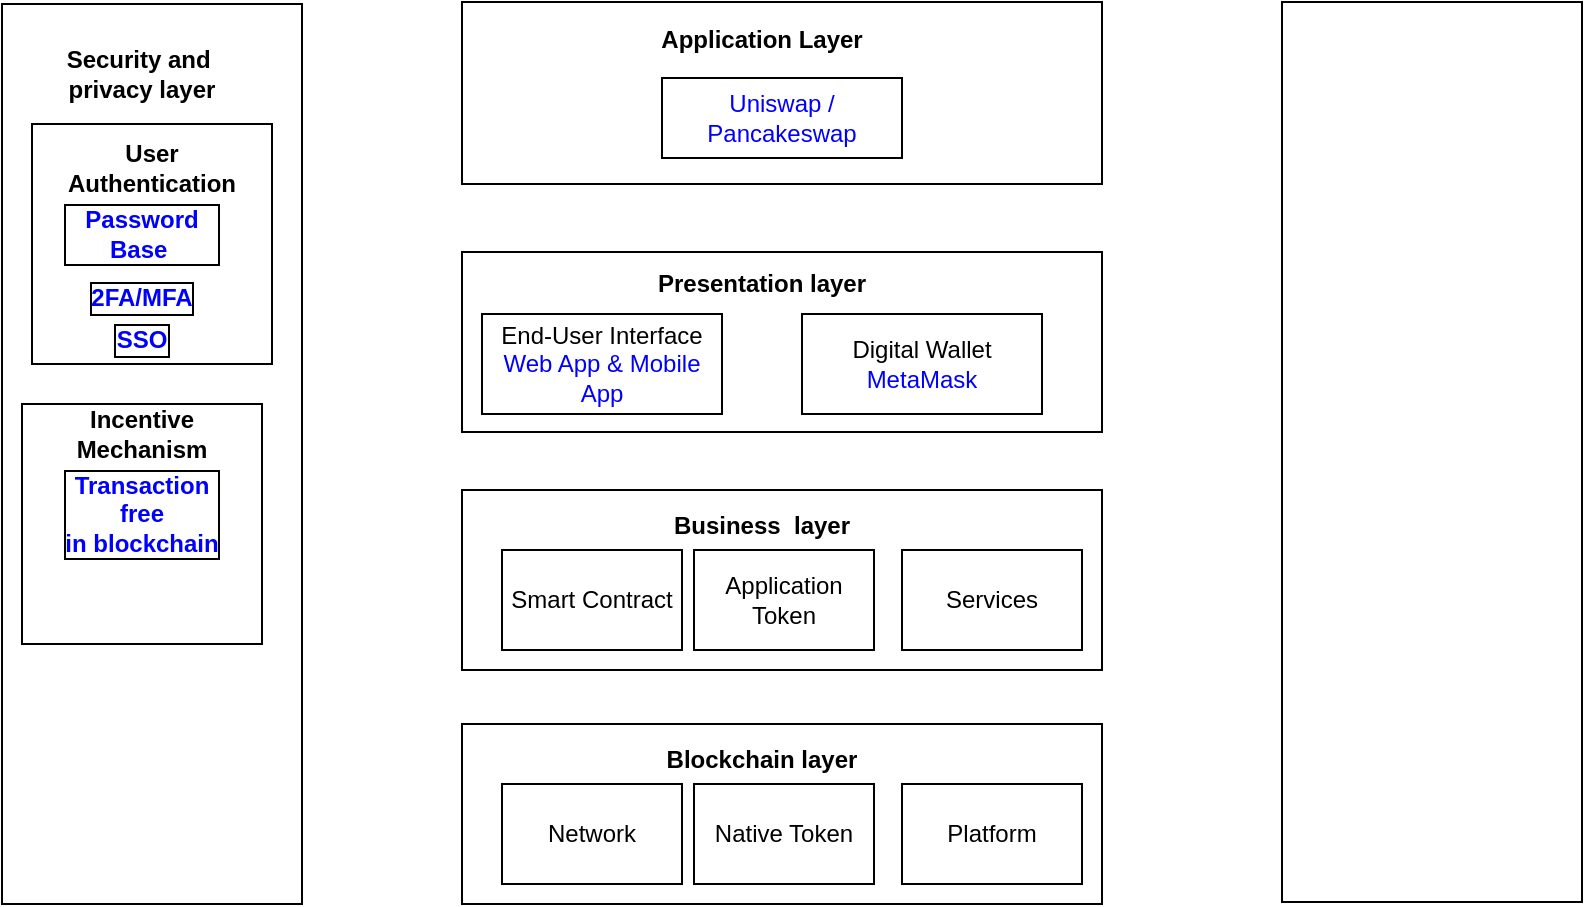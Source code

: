 <mxfile version="23.1.2" type="github">
  <diagram name="Page-1" id="90a13364-a465-7bf4-72fc-28e22215d7a0">
    <mxGraphModel dx="880" dy="426" grid="1" gridSize="10" guides="1" tooltips="1" connect="1" arrows="1" fold="1" page="1" pageScale="1.5" pageWidth="1169" pageHeight="826" background="none" math="0" shadow="0">
      <root>
        <mxCell id="0" style=";html=1;" />
        <mxCell id="1" style=";html=1;" parent="0" />
        <mxCell id="DpLEGKwURlioBoFhBfSs-2" value="" style="rounded=0;whiteSpace=wrap;html=1;" vertex="1" parent="1">
          <mxGeometry x="690" y="150" width="150" height="450" as="geometry" />
        </mxCell>
        <mxCell id="DpLEGKwURlioBoFhBfSs-3" value="&lt;div&gt;Security and&amp;nbsp;&lt;/div&gt;&lt;div&gt;privacy layer&lt;/div&gt;" style="text;html=1;strokeColor=none;fillColor=none;align=center;verticalAlign=middle;whiteSpace=wrap;rounded=0;fontStyle=1" vertex="1" parent="1">
          <mxGeometry x="710" y="160" width="100" height="50" as="geometry" />
        </mxCell>
        <mxCell id="DpLEGKwURlioBoFhBfSs-4" value="" style="rounded=0;whiteSpace=wrap;html=1;" vertex="1" parent="1">
          <mxGeometry x="705" y="210" width="120" height="120" as="geometry" />
        </mxCell>
        <mxCell id="DpLEGKwURlioBoFhBfSs-5" value="User Authentication" style="text;html=1;strokeColor=none;fillColor=none;align=center;verticalAlign=middle;whiteSpace=wrap;rounded=0;fontStyle=1" vertex="1" parent="1">
          <mxGeometry x="710" y="217" width="110" height="30" as="geometry" />
        </mxCell>
        <mxCell id="DpLEGKwURlioBoFhBfSs-6" value="&lt;font color=&quot;#0000ff&quot;&gt;Password Base&amp;nbsp;&lt;/font&gt;" style="text;html=1;strokeColor=none;fillColor=none;align=center;verticalAlign=middle;whiteSpace=wrap;rounded=0;fontStyle=1;fontColor=default;labelBackgroundColor=none;labelBorderColor=default;" vertex="1" parent="1">
          <mxGeometry x="720" y="250" width="80" height="30" as="geometry" />
        </mxCell>
        <mxCell id="DpLEGKwURlioBoFhBfSs-7" value="&lt;font color=&quot;#0000ff&quot;&gt;2FA/MFA&lt;/font&gt;" style="text;html=1;strokeColor=none;fillColor=none;align=center;verticalAlign=middle;whiteSpace=wrap;rounded=0;fontStyle=1;fontColor=default;labelBackgroundColor=none;labelBorderColor=default;" vertex="1" parent="1">
          <mxGeometry x="720" y="282" width="80" height="30" as="geometry" />
        </mxCell>
        <mxCell id="DpLEGKwURlioBoFhBfSs-9" value="&lt;font color=&quot;#0000ff&quot;&gt;SSO&lt;/font&gt;" style="text;html=1;strokeColor=none;fillColor=none;align=center;verticalAlign=middle;whiteSpace=wrap;rounded=0;fontStyle=1;fontColor=default;labelBackgroundColor=none;labelBorderColor=default;" vertex="1" parent="1">
          <mxGeometry x="720" y="303" width="80" height="30" as="geometry" />
        </mxCell>
        <mxCell id="DpLEGKwURlioBoFhBfSs-10" value="" style="rounded=0;whiteSpace=wrap;html=1;" vertex="1" parent="1">
          <mxGeometry x="700" y="350" width="120" height="120" as="geometry" />
        </mxCell>
        <mxCell id="DpLEGKwURlioBoFhBfSs-11" value="Incentive Mechanism" style="text;html=1;strokeColor=none;fillColor=none;align=center;verticalAlign=middle;whiteSpace=wrap;rounded=0;fontStyle=1" vertex="1" parent="1">
          <mxGeometry x="705" y="350" width="110" height="30" as="geometry" />
        </mxCell>
        <mxCell id="DpLEGKwURlioBoFhBfSs-12" value="&lt;font color=&quot;#0000ff&quot;&gt;Transaction free in&amp;nbsp;blockchain&lt;/font&gt;" style="text;html=1;strokeColor=none;fillColor=none;align=center;verticalAlign=middle;whiteSpace=wrap;rounded=0;fontStyle=1;fontColor=default;labelBackgroundColor=none;labelBorderColor=default;" vertex="1" parent="1">
          <mxGeometry x="720" y="390" width="80" height="30" as="geometry" />
        </mxCell>
        <mxCell id="DpLEGKwURlioBoFhBfSs-26" value="" style="group" vertex="1" connectable="0" parent="1">
          <mxGeometry x="920" y="393" width="320" height="90" as="geometry" />
        </mxCell>
        <mxCell id="DpLEGKwURlioBoFhBfSs-21" value="" style="rounded=0;whiteSpace=wrap;html=1;" vertex="1" parent="DpLEGKwURlioBoFhBfSs-26">
          <mxGeometry width="320" height="90" as="geometry" />
        </mxCell>
        <mxCell id="DpLEGKwURlioBoFhBfSs-22" value="&lt;div&gt;Business&amp;nbsp; layer&lt;br&gt;&lt;/div&gt;" style="text;html=1;strokeColor=none;fillColor=none;align=center;verticalAlign=middle;whiteSpace=wrap;rounded=0;fontStyle=1" vertex="1" parent="DpLEGKwURlioBoFhBfSs-26">
          <mxGeometry x="70" y="4" width="160" height="28" as="geometry" />
        </mxCell>
        <mxCell id="DpLEGKwURlioBoFhBfSs-23" value="&lt;font&gt;Application Token&lt;br&gt;&lt;/font&gt;" style="rounded=0;whiteSpace=wrap;html=1;labelBackgroundColor=none;fontColor=#000000;" vertex="1" parent="DpLEGKwURlioBoFhBfSs-26">
          <mxGeometry x="116" y="30" width="90" height="50" as="geometry" />
        </mxCell>
        <mxCell id="DpLEGKwURlioBoFhBfSs-24" value="&lt;font&gt;Smart Contract&lt;br&gt;&lt;/font&gt;" style="rounded=0;whiteSpace=wrap;html=1;labelBackgroundColor=none;fontColor=#000000;" vertex="1" parent="DpLEGKwURlioBoFhBfSs-26">
          <mxGeometry x="20" y="30" width="90" height="50" as="geometry" />
        </mxCell>
        <mxCell id="DpLEGKwURlioBoFhBfSs-25" value="&lt;font&gt;Services&lt;br&gt;&lt;/font&gt;" style="rounded=0;whiteSpace=wrap;html=1;labelBackgroundColor=none;fontColor=#000000;" vertex="1" parent="DpLEGKwURlioBoFhBfSs-26">
          <mxGeometry x="220" y="30" width="90" height="50" as="geometry" />
        </mxCell>
        <mxCell id="DpLEGKwURlioBoFhBfSs-27" value="" style="group" vertex="1" connectable="0" parent="1">
          <mxGeometry x="920" y="274" width="320" height="90" as="geometry" />
        </mxCell>
        <mxCell id="DpLEGKwURlioBoFhBfSs-16" value="" style="rounded=0;whiteSpace=wrap;html=1;" vertex="1" parent="DpLEGKwURlioBoFhBfSs-27">
          <mxGeometry width="320" height="90" as="geometry" />
        </mxCell>
        <mxCell id="DpLEGKwURlioBoFhBfSs-17" value="&lt;div&gt;Presentation layer&lt;br&gt;&lt;/div&gt;" style="text;html=1;strokeColor=none;fillColor=none;align=center;verticalAlign=middle;whiteSpace=wrap;rounded=0;fontStyle=1" vertex="1" parent="DpLEGKwURlioBoFhBfSs-27">
          <mxGeometry x="70" y="2" width="160" height="28" as="geometry" />
        </mxCell>
        <mxCell id="DpLEGKwURlioBoFhBfSs-19" value="&lt;font&gt;End-User Interface&lt;br&gt;&lt;font color=&quot;#0000ff&quot;&gt;Web App &amp;amp; Mobile App&lt;/font&gt;&lt;br&gt;&lt;/font&gt;" style="rounded=0;whiteSpace=wrap;html=1;labelBackgroundColor=none;fontColor=#000000;" vertex="1" parent="DpLEGKwURlioBoFhBfSs-27">
          <mxGeometry x="10" y="31" width="120" height="50" as="geometry" />
        </mxCell>
        <mxCell id="DpLEGKwURlioBoFhBfSs-20" value="&lt;font&gt;Digital Wallet&lt;br&gt;&lt;font color=&quot;#0000ff&quot;&gt;MetaMask&lt;/font&gt;&lt;br&gt;&lt;/font&gt;" style="rounded=0;whiteSpace=wrap;html=1;labelBackgroundColor=none;fontColor=#000000;" vertex="1" parent="DpLEGKwURlioBoFhBfSs-27">
          <mxGeometry x="170" y="31" width="120" height="50" as="geometry" />
        </mxCell>
        <mxCell id="DpLEGKwURlioBoFhBfSs-28" value="" style="group" vertex="1" connectable="0" parent="1">
          <mxGeometry x="920" y="149" width="320" height="91" as="geometry" />
        </mxCell>
        <mxCell id="DpLEGKwURlioBoFhBfSs-13" value="" style="rounded=0;whiteSpace=wrap;html=1;" vertex="1" parent="DpLEGKwURlioBoFhBfSs-28">
          <mxGeometry width="320" height="91" as="geometry" />
        </mxCell>
        <mxCell id="DpLEGKwURlioBoFhBfSs-14" value="&lt;div&gt;&lt;span style=&quot;background-color: initial;&quot;&gt;Application Layer&lt;/span&gt;&lt;br&gt;&lt;/div&gt;" style="text;html=1;strokeColor=none;fillColor=none;align=center;verticalAlign=middle;whiteSpace=wrap;rounded=0;fontStyle=1" vertex="1" parent="DpLEGKwURlioBoFhBfSs-28">
          <mxGeometry x="70" y="5" width="160" height="28" as="geometry" />
        </mxCell>
        <mxCell id="DpLEGKwURlioBoFhBfSs-18" value="&lt;font color=&quot;#0000ff&quot;&gt;Uniswap / Pancakeswap&lt;/font&gt;" style="rounded=0;whiteSpace=wrap;html=1;" vertex="1" parent="DpLEGKwURlioBoFhBfSs-28">
          <mxGeometry x="100" y="38" width="120" height="40" as="geometry" />
        </mxCell>
        <mxCell id="DpLEGKwURlioBoFhBfSs-29" value="" style="group" vertex="1" connectable="0" parent="1">
          <mxGeometry x="920" y="510" width="320" height="90" as="geometry" />
        </mxCell>
        <mxCell id="DpLEGKwURlioBoFhBfSs-30" value="" style="rounded=0;whiteSpace=wrap;html=1;" vertex="1" parent="DpLEGKwURlioBoFhBfSs-29">
          <mxGeometry width="320" height="90" as="geometry" />
        </mxCell>
        <mxCell id="DpLEGKwURlioBoFhBfSs-31" value="&lt;div&gt;Blockchain layer&lt;br&gt;&lt;/div&gt;" style="text;html=1;strokeColor=none;fillColor=none;align=center;verticalAlign=middle;whiteSpace=wrap;rounded=0;fontStyle=1" vertex="1" parent="DpLEGKwURlioBoFhBfSs-29">
          <mxGeometry x="70" y="4" width="160" height="28" as="geometry" />
        </mxCell>
        <mxCell id="DpLEGKwURlioBoFhBfSs-32" value="&lt;font&gt;Native Token&lt;br&gt;&lt;/font&gt;" style="rounded=0;whiteSpace=wrap;html=1;labelBackgroundColor=none;fontColor=#000000;" vertex="1" parent="DpLEGKwURlioBoFhBfSs-29">
          <mxGeometry x="116" y="30" width="90" height="50" as="geometry" />
        </mxCell>
        <mxCell id="DpLEGKwURlioBoFhBfSs-33" value="&lt;font&gt;Network&lt;br&gt;&lt;/font&gt;" style="rounded=0;whiteSpace=wrap;html=1;labelBackgroundColor=none;fontColor=#000000;" vertex="1" parent="DpLEGKwURlioBoFhBfSs-29">
          <mxGeometry x="20" y="30" width="90" height="50" as="geometry" />
        </mxCell>
        <mxCell id="DpLEGKwURlioBoFhBfSs-34" value="&lt;font&gt;Platform&lt;br&gt;&lt;/font&gt;" style="rounded=0;whiteSpace=wrap;html=1;labelBackgroundColor=none;fontColor=#000000;" vertex="1" parent="DpLEGKwURlioBoFhBfSs-29">
          <mxGeometry x="220" y="30" width="90" height="50" as="geometry" />
        </mxCell>
        <mxCell id="DpLEGKwURlioBoFhBfSs-35" value="" style="rounded=0;whiteSpace=wrap;html=1;" vertex="1" parent="1">
          <mxGeometry x="1330" y="149" width="150" height="450" as="geometry" />
        </mxCell>
      </root>
    </mxGraphModel>
  </diagram>
</mxfile>

